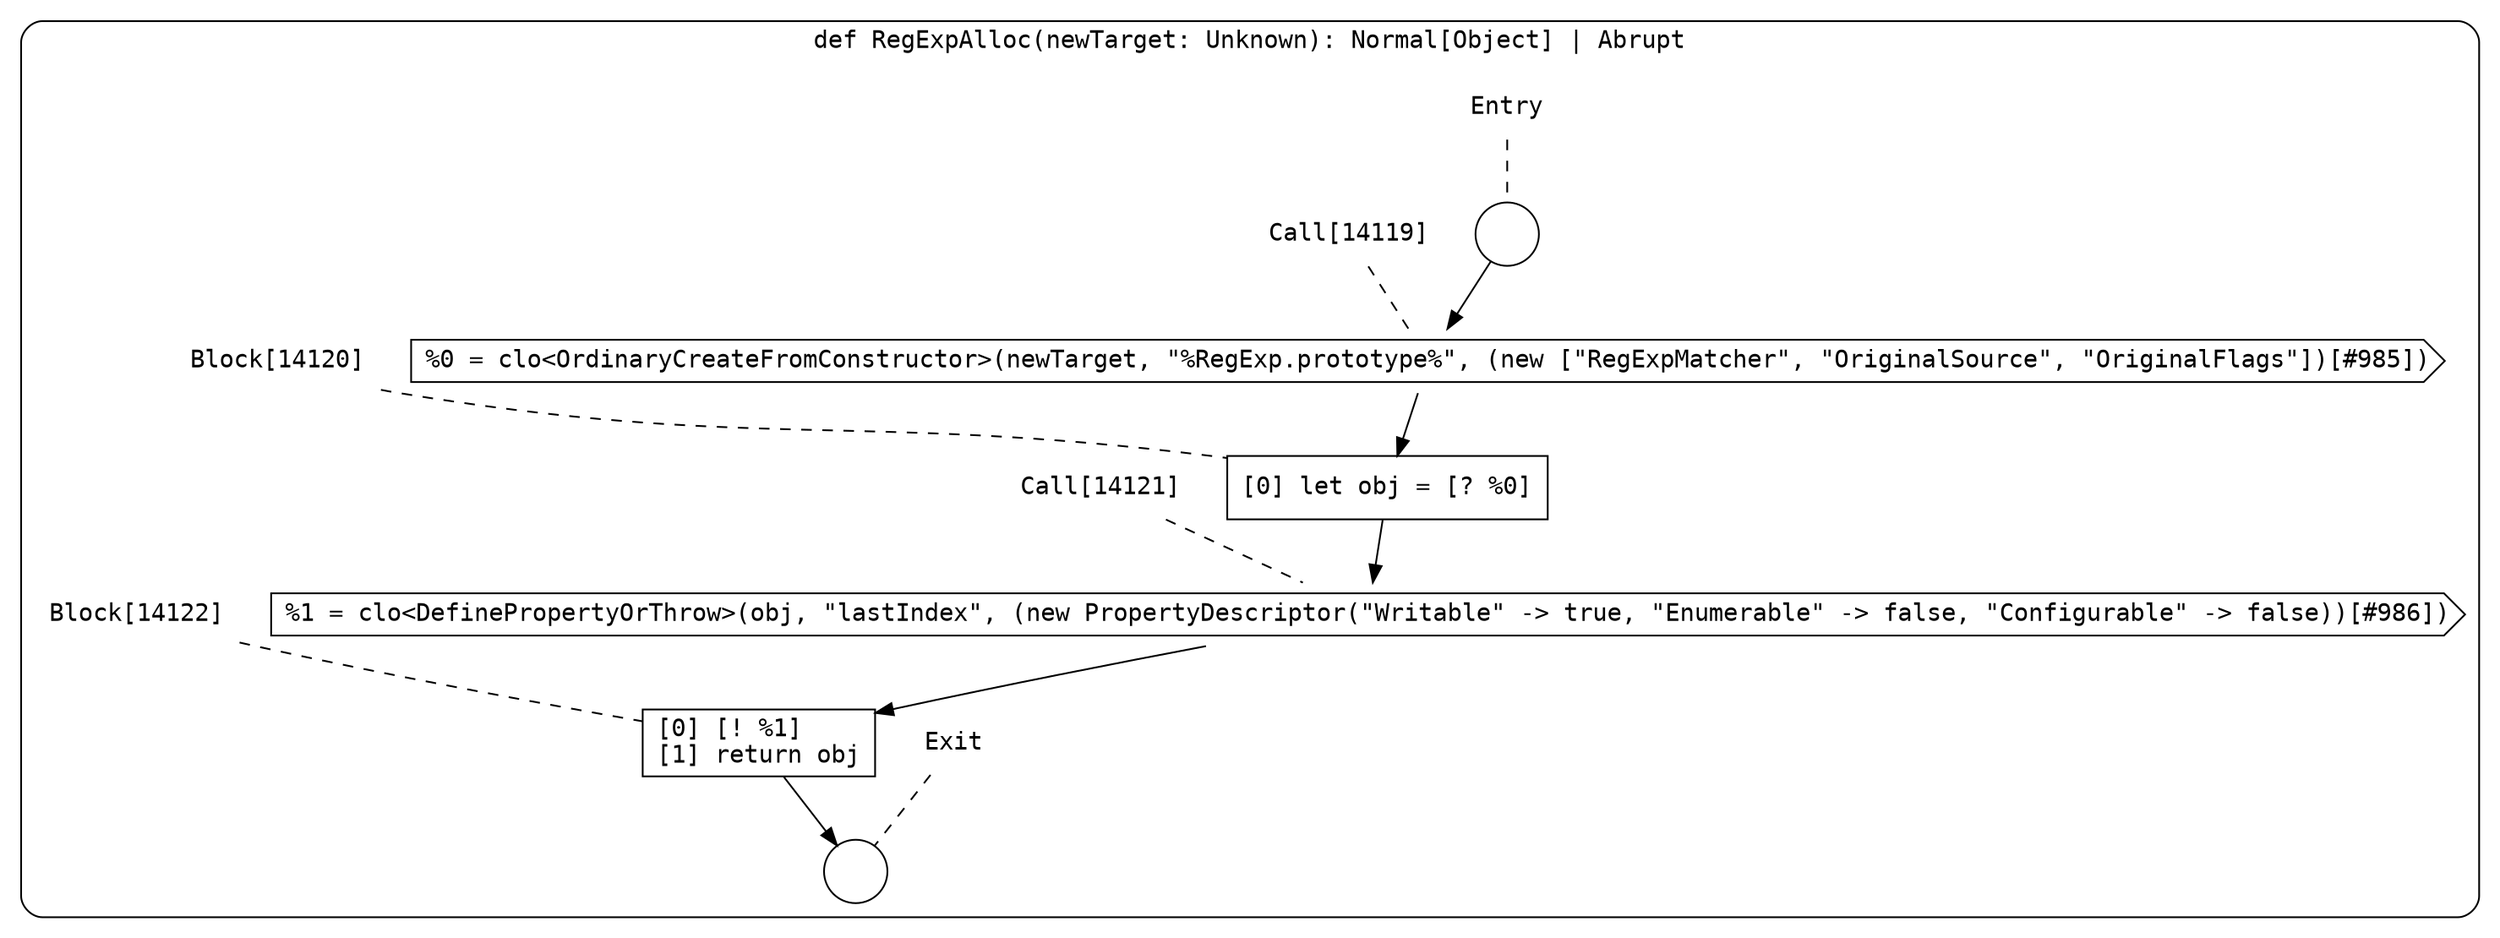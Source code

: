 digraph {
  graph [fontname = "Consolas"]
  node [fontname = "Consolas"]
  edge [fontname = "Consolas"]
  subgraph cluster2305 {
    label = "def RegExpAlloc(newTarget: Unknown): Normal[Object] | Abrupt"
    style = rounded
    cluster2305_entry_name [shape=none, label=<<font color="black">Entry</font>>]
    cluster2305_entry_name -> cluster2305_entry [arrowhead=none, color="black", style=dashed]
    cluster2305_entry [shape=circle label=" " color="black" fillcolor="white" style=filled]
    cluster2305_entry -> node14119 [color="black"]
    cluster2305_exit_name [shape=none, label=<<font color="black">Exit</font>>]
    cluster2305_exit_name -> cluster2305_exit [arrowhead=none, color="black", style=dashed]
    cluster2305_exit [shape=circle label=" " color="black" fillcolor="white" style=filled]
    node14119_name [shape=none, label=<<font color="black">Call[14119]</font>>]
    node14119_name -> node14119 [arrowhead=none, color="black", style=dashed]
    node14119 [shape=cds, label=<<font color="black">%0 = clo&lt;OrdinaryCreateFromConstructor&gt;(newTarget, &quot;%RegExp.prototype%&quot;, (new [&quot;RegExpMatcher&quot;, &quot;OriginalSource&quot;, &quot;OriginalFlags&quot;])[#985])</font>> color="black" fillcolor="white", style=filled]
    node14119 -> node14120 [color="black"]
    node14120_name [shape=none, label=<<font color="black">Block[14120]</font>>]
    node14120_name -> node14120 [arrowhead=none, color="black", style=dashed]
    node14120 [shape=box, label=<<font color="black">[0] let obj = [? %0]<BR ALIGN="LEFT"/></font>> color="black" fillcolor="white", style=filled]
    node14120 -> node14121 [color="black"]
    node14121_name [shape=none, label=<<font color="black">Call[14121]</font>>]
    node14121_name -> node14121 [arrowhead=none, color="black", style=dashed]
    node14121 [shape=cds, label=<<font color="black">%1 = clo&lt;DefinePropertyOrThrow&gt;(obj, &quot;lastIndex&quot;, (new PropertyDescriptor(&quot;Writable&quot; -&gt; true, &quot;Enumerable&quot; -&gt; false, &quot;Configurable&quot; -&gt; false))[#986])</font>> color="black" fillcolor="white", style=filled]
    node14121 -> node14122 [color="black"]
    node14122_name [shape=none, label=<<font color="black">Block[14122]</font>>]
    node14122_name -> node14122 [arrowhead=none, color="black", style=dashed]
    node14122 [shape=box, label=<<font color="black">[0] [! %1]<BR ALIGN="LEFT"/>[1] return obj<BR ALIGN="LEFT"/></font>> color="black" fillcolor="white", style=filled]
    node14122 -> cluster2305_exit [color="black"]
  }
}